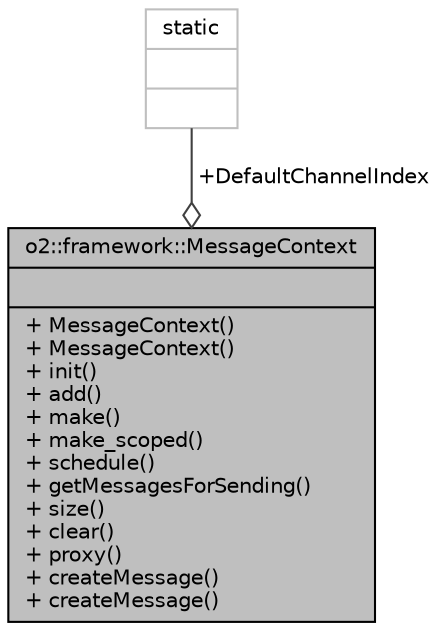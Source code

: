 digraph "o2::framework::MessageContext"
{
 // INTERACTIVE_SVG=YES
  bgcolor="transparent";
  edge [fontname="Helvetica",fontsize="10",labelfontname="Helvetica",labelfontsize="10"];
  node [fontname="Helvetica",fontsize="10",shape=record];
  Node1 [label="{o2::framework::MessageContext\n||+ MessageContext()\l+ MessageContext()\l+ init()\l+ add()\l+ make()\l+ make_scoped()\l+ schedule()\l+ getMessagesForSending()\l+ size()\l+ clear()\l+ proxy()\l+ createMessage()\l+ createMessage()\l}",height=0.2,width=0.4,color="black", fillcolor="grey75", style="filled", fontcolor="black"];
  Node2 -> Node1 [color="grey25",fontsize="10",style="solid",label=" +DefaultChannelIndex" ,arrowhead="odiamond",fontname="Helvetica"];
  Node2 [label="{static\n||}",height=0.2,width=0.4,color="grey75"];
}
